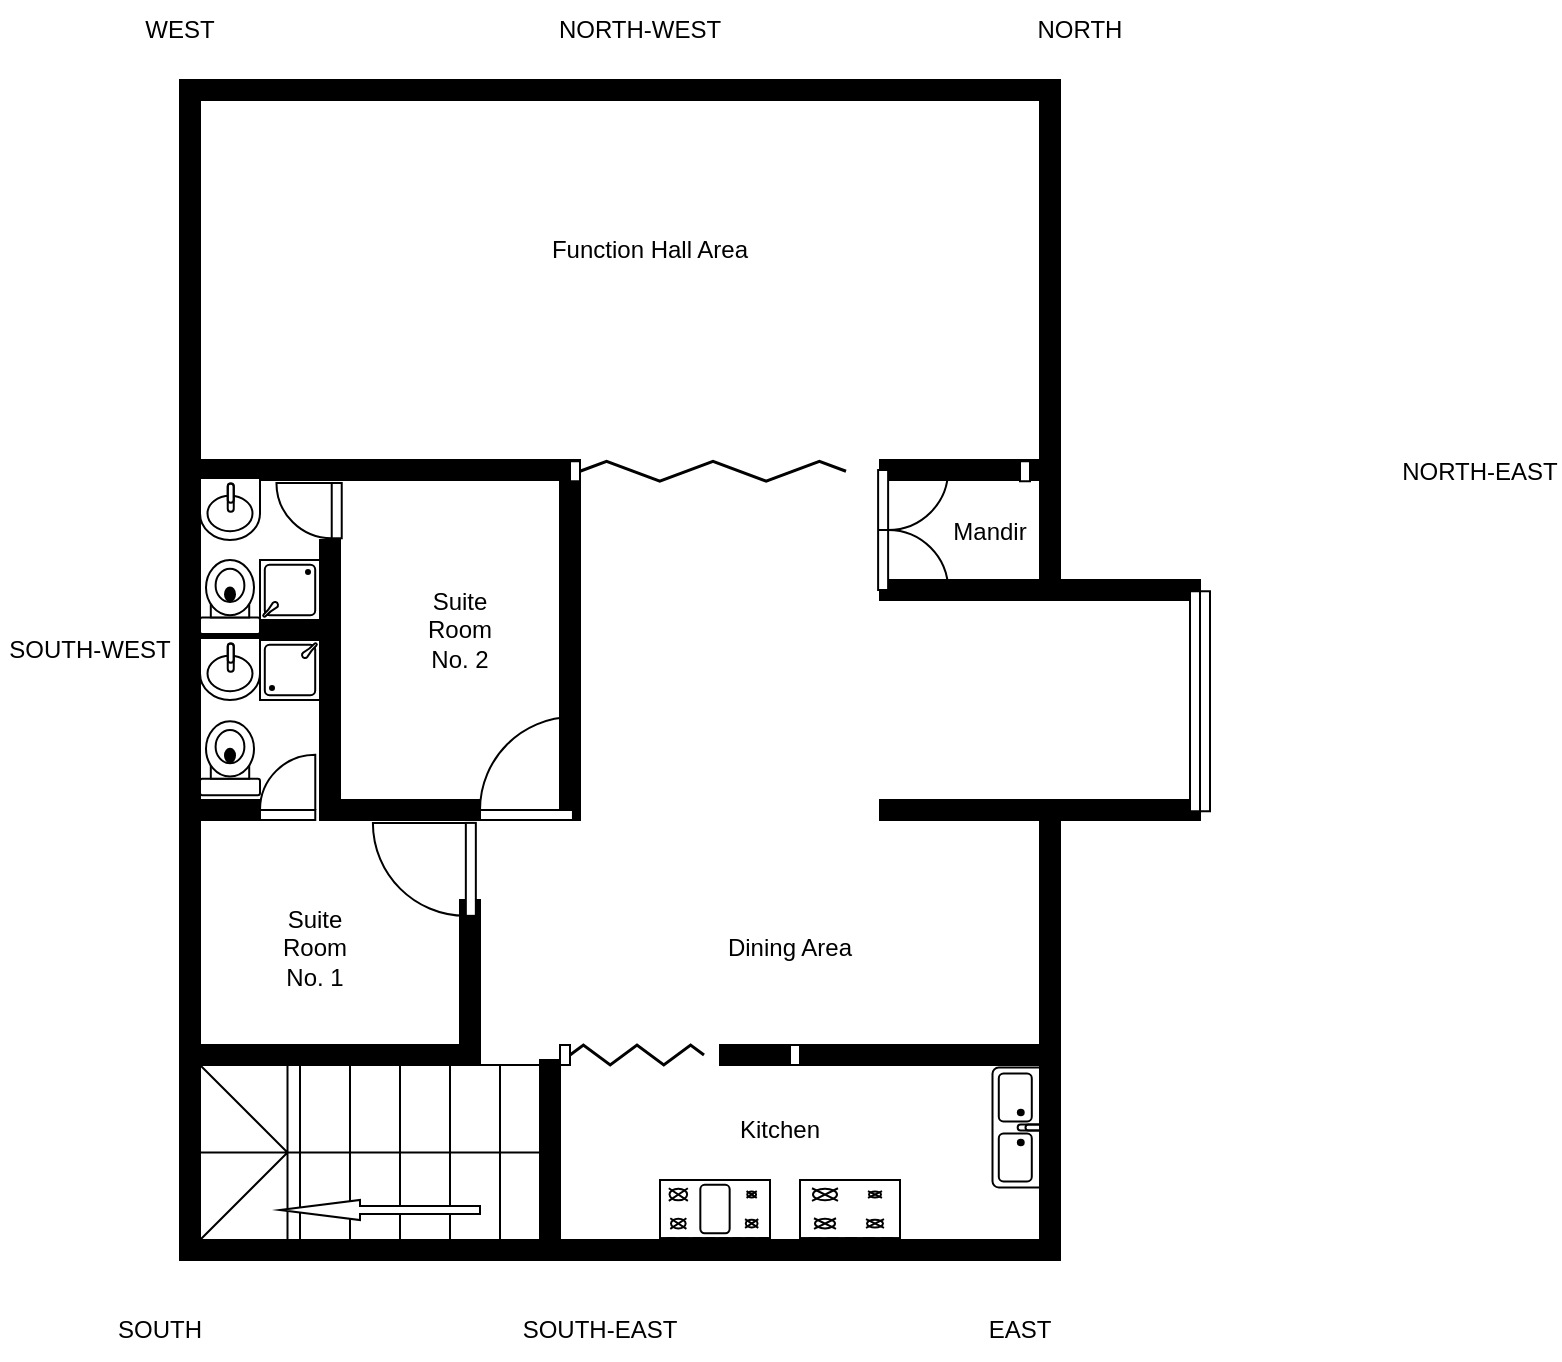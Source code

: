 <mxfile version="24.0.4" type="github">
  <diagram name="Page-1" id="MxFsTh5EfBBZG-4ZZ3Ez">
    <mxGraphModel dx="1434" dy="746" grid="1" gridSize="10" guides="1" tooltips="1" connect="1" arrows="1" fold="1" page="1" pageScale="1" pageWidth="850" pageHeight="1100" math="0" shadow="0">
      <root>
        <mxCell id="0" />
        <mxCell id="1" parent="0" />
        <mxCell id="P2xLhk2kLivvHlx-UTb--2" value="SOUTH" style="text;html=1;align=center;verticalAlign=middle;whiteSpace=wrap;rounded=0;" vertex="1" parent="1">
          <mxGeometry x="50" y="730" width="60" height="30" as="geometry" />
        </mxCell>
        <mxCell id="P2xLhk2kLivvHlx-UTb--4" value="EAST" style="text;html=1;align=center;verticalAlign=middle;whiteSpace=wrap;rounded=0;" vertex="1" parent="1">
          <mxGeometry x="480" y="730" width="60" height="30" as="geometry" />
        </mxCell>
        <mxCell id="P2xLhk2kLivvHlx-UTb--5" value="WEST" style="text;html=1;align=center;verticalAlign=middle;whiteSpace=wrap;rounded=0;" vertex="1" parent="1">
          <mxGeometry x="60" y="80" width="60" height="30" as="geometry" />
        </mxCell>
        <mxCell id="P2xLhk2kLivvHlx-UTb--6" value="NORTH" style="text;html=1;align=center;verticalAlign=middle;whiteSpace=wrap;rounded=0;" vertex="1" parent="1">
          <mxGeometry x="510" y="80" width="60" height="30" as="geometry" />
        </mxCell>
        <mxCell id="P2xLhk2kLivvHlx-UTb--7" value="SOUTH-EAST" style="text;html=1;align=center;verticalAlign=middle;whiteSpace=wrap;rounded=0;" vertex="1" parent="1">
          <mxGeometry x="255" y="730" width="90" height="30" as="geometry" />
        </mxCell>
        <mxCell id="P2xLhk2kLivvHlx-UTb--8" value="NORTH-EAST" style="text;html=1;align=center;verticalAlign=middle;whiteSpace=wrap;rounded=0;" vertex="1" parent="1">
          <mxGeometry x="700" y="300.94" width="80" height="30" as="geometry" />
        </mxCell>
        <mxCell id="P2xLhk2kLivvHlx-UTb--9" value="SOUTH-WEST" style="text;html=1;align=center;verticalAlign=middle;whiteSpace=wrap;rounded=0;" vertex="1" parent="1">
          <mxGeometry y="390" width="90" height="30" as="geometry" />
        </mxCell>
        <mxCell id="P2xLhk2kLivvHlx-UTb--10" value="NORTH-WEST" style="text;html=1;align=center;verticalAlign=middle;whiteSpace=wrap;rounded=0;" vertex="1" parent="1">
          <mxGeometry x="270" y="80" width="100" height="30" as="geometry" />
        </mxCell>
        <mxCell id="P2xLhk2kLivvHlx-UTb--14" value="" style="verticalLabelPosition=bottom;html=1;verticalAlign=top;align=center;shape=mxgraph.floorplan.stairsRest;rotation=-180;" vertex="1" parent="1">
          <mxGeometry x="100" y="612.5" width="175" height="87.5" as="geometry" />
        </mxCell>
        <mxCell id="P2xLhk2kLivvHlx-UTb--17" value="" style="verticalLabelPosition=bottom;html=1;verticalAlign=top;align=center;shape=mxgraph.floorplan.wall;fillColor=strokeColor;" vertex="1" parent="1">
          <mxGeometry x="440" y="370" width="80" height="10" as="geometry" />
        </mxCell>
        <mxCell id="P2xLhk2kLivvHlx-UTb--23" value="" style="verticalLabelPosition=bottom;html=1;verticalAlign=top;align=center;shape=mxgraph.floorplan.wall;fillColor=strokeColor;direction=south;" vertex="1" parent="1">
          <mxGeometry x="160" y="350" width="10" height="130" as="geometry" />
        </mxCell>
        <mxCell id="P2xLhk2kLivvHlx-UTb--24" value="" style="verticalLabelPosition=bottom;html=1;verticalAlign=top;align=center;shape=mxgraph.floorplan.wall;fillColor=strokeColor;direction=south;" vertex="1" parent="1">
          <mxGeometry x="270" y="610" width="10" height="90" as="geometry" />
        </mxCell>
        <mxCell id="P2xLhk2kLivvHlx-UTb--25" value="" style="verticalLabelPosition=bottom;html=1;verticalAlign=top;align=center;shape=mxgraph.floorplan.wall;fillColor=strokeColor;" vertex="1" parent="1">
          <mxGeometry x="360" y="602.5" width="165" height="10" as="geometry" />
        </mxCell>
        <mxCell id="P2xLhk2kLivvHlx-UTb--26" value="" style="verticalLabelPosition=bottom;html=1;verticalAlign=top;align=center;shape=mxgraph.floorplan.wall;fillColor=strokeColor;" vertex="1" parent="1">
          <mxGeometry x="100" y="602.5" width="140" height="10" as="geometry" />
        </mxCell>
        <mxCell id="P2xLhk2kLivvHlx-UTb--27" value="" style="verticalLabelPosition=bottom;html=1;verticalAlign=top;align=center;shape=mxgraph.floorplan.wall;fillColor=strokeColor;" vertex="1" parent="1">
          <mxGeometry x="100" y="480" width="30" height="10" as="geometry" />
        </mxCell>
        <mxCell id="P2xLhk2kLivvHlx-UTb--28" value="" style="verticalLabelPosition=bottom;html=1;verticalAlign=top;align=center;shape=mxgraph.floorplan.wall;fillColor=strokeColor;direction=south;" vertex="1" parent="1">
          <mxGeometry x="230" y="530" width="10" height="72.5" as="geometry" />
        </mxCell>
        <mxCell id="P2xLhk2kLivvHlx-UTb--29" value="" style="verticalLabelPosition=bottom;html=1;verticalAlign=top;align=center;shape=mxgraph.floorplan.wall;fillColor=strokeColor;" vertex="1" parent="1">
          <mxGeometry x="440" y="480" width="80" height="10" as="geometry" />
        </mxCell>
        <mxCell id="P2xLhk2kLivvHlx-UTb--30" value="" style="verticalLabelPosition=bottom;html=1;verticalAlign=top;align=center;shape=mxgraph.floorplan.doorAccordion;dx=0.6;" vertex="1" parent="1">
          <mxGeometry x="280" y="602.5" width="120" height="10" as="geometry" />
        </mxCell>
        <mxCell id="P2xLhk2kLivvHlx-UTb--31" value="" style="verticalLabelPosition=bottom;html=1;verticalAlign=top;align=center;shape=mxgraph.floorplan.wall;fillColor=strokeColor;direction=south;" vertex="1" parent="1">
          <mxGeometry x="90" y="120" width="10" height="590" as="geometry" />
        </mxCell>
        <mxCell id="P2xLhk2kLivvHlx-UTb--32" value="" style="verticalLabelPosition=bottom;html=1;verticalAlign=top;align=center;shape=mxgraph.floorplan.wall;fillColor=strokeColor;direction=south;" vertex="1" parent="1">
          <mxGeometry x="520" y="120" width="10" height="260" as="geometry" />
        </mxCell>
        <mxCell id="P2xLhk2kLivvHlx-UTb--33" value="" style="verticalLabelPosition=bottom;html=1;verticalAlign=top;align=center;shape=mxgraph.floorplan.wall;fillColor=strokeColor;" vertex="1" parent="1">
          <mxGeometry x="100" y="120" width="420" height="10" as="geometry" />
        </mxCell>
        <mxCell id="P2xLhk2kLivvHlx-UTb--34" value="" style="verticalLabelPosition=bottom;html=1;verticalAlign=top;align=center;shape=mxgraph.floorplan.wall;fillColor=strokeColor;" vertex="1" parent="1">
          <mxGeometry x="270" y="700" width="260" height="10" as="geometry" />
        </mxCell>
        <mxCell id="P2xLhk2kLivvHlx-UTb--35" value="" style="verticalLabelPosition=bottom;html=1;verticalAlign=top;align=center;shape=mxgraph.floorplan.wall;fillColor=strokeColor;" vertex="1" parent="1">
          <mxGeometry x="90" y="700" width="190" height="10" as="geometry" />
        </mxCell>
        <mxCell id="P2xLhk2kLivvHlx-UTb--36" value="" style="verticalLabelPosition=bottom;html=1;verticalAlign=top;align=center;shape=mxgraph.floorplan.wall;fillColor=strokeColor;" vertex="1" parent="1">
          <mxGeometry x="90" y="390" width="80" height="10" as="geometry" />
        </mxCell>
        <mxCell id="P2xLhk2kLivvHlx-UTb--37" value="" style="verticalLabelPosition=bottom;html=1;verticalAlign=top;align=center;shape=mxgraph.floorplan.wall;fillColor=strokeColor;" vertex="1" parent="1">
          <mxGeometry x="100" y="310" width="190" height="10" as="geometry" />
        </mxCell>
        <mxCell id="P2xLhk2kLivvHlx-UTb--38" value="" style="verticalLabelPosition=bottom;html=1;verticalAlign=top;align=center;shape=mxgraph.floorplan.wall;fillColor=strokeColor;direction=south;" vertex="1" parent="1">
          <mxGeometry x="280" y="320" width="10" height="170" as="geometry" />
        </mxCell>
        <mxCell id="P2xLhk2kLivvHlx-UTb--39" value="" style="verticalLabelPosition=bottom;html=1;verticalAlign=top;align=center;shape=mxgraph.floorplan.wall;fillColor=strokeColor;" vertex="1" parent="1">
          <mxGeometry x="160" y="480" width="80" height="10" as="geometry" />
        </mxCell>
        <mxCell id="P2xLhk2kLivvHlx-UTb--41" value="" style="verticalLabelPosition=bottom;html=1;verticalAlign=top;align=center;shape=mxgraph.floorplan.doorLeft;aspect=fixed;rotation=-180;" vertex="1" parent="1">
          <mxGeometry x="240" y="440.63" width="46.47" height="49.37" as="geometry" />
        </mxCell>
        <mxCell id="P2xLhk2kLivvHlx-UTb--42" value="" style="verticalLabelPosition=bottom;html=1;verticalAlign=top;align=center;shape=mxgraph.floorplan.doorLeft;aspect=fixed;rotation=-180;" vertex="1" parent="1">
          <mxGeometry x="130" y="460.63" width="27.64" height="29.37" as="geometry" />
        </mxCell>
        <mxCell id="P2xLhk2kLivvHlx-UTb--43" value="" style="verticalLabelPosition=bottom;html=1;verticalAlign=top;align=center;shape=mxgraph.floorplan.doorLeft;aspect=fixed;rotation=90;" vertex="1" parent="1">
          <mxGeometry x="142.36" y="320.63" width="27.64" height="29.37" as="geometry" />
        </mxCell>
        <mxCell id="P2xLhk2kLivvHlx-UTb--44" value="" style="verticalLabelPosition=bottom;html=1;verticalAlign=top;align=center;shape=mxgraph.floorplan.doorLeft;aspect=fixed;rotation=90;" vertex="1" parent="1">
          <mxGeometry x="190.0" y="490" width="46.47" height="49.37" as="geometry" />
        </mxCell>
        <mxCell id="P2xLhk2kLivvHlx-UTb--45" value="" style="verticalLabelPosition=bottom;html=1;verticalAlign=top;align=center;shape=mxgraph.floorplan.wall;fillColor=strokeColor;" vertex="1" parent="1">
          <mxGeometry x="440" y="310" width="85" height="10" as="geometry" />
        </mxCell>
        <mxCell id="P2xLhk2kLivvHlx-UTb--47" value="" style="verticalLabelPosition=bottom;html=1;verticalAlign=top;align=center;shape=mxgraph.floorplan.wall;fillColor=strokeColor;" vertex="1" parent="1">
          <mxGeometry x="525" y="480" width="75" height="10" as="geometry" />
        </mxCell>
        <mxCell id="P2xLhk2kLivvHlx-UTb--48" value="" style="verticalLabelPosition=bottom;html=1;verticalAlign=top;align=center;shape=mxgraph.floorplan.wall;fillColor=strokeColor;" vertex="1" parent="1">
          <mxGeometry x="530" y="370" width="70" height="10" as="geometry" />
        </mxCell>
        <mxCell id="P2xLhk2kLivvHlx-UTb--50" value="" style="verticalLabelPosition=bottom;html=1;verticalAlign=top;align=center;shape=mxgraph.floorplan.doorDouble;aspect=fixed;rotation=-90;" vertex="1" parent="1">
          <mxGeometry x="425" y="329.06" width="60" height="31.88" as="geometry" />
        </mxCell>
        <mxCell id="P2xLhk2kLivvHlx-UTb--51" value="" style="verticalLabelPosition=bottom;html=1;verticalAlign=top;align=center;shape=mxgraph.floorplan.toilet;rotation=-180;" vertex="1" parent="1">
          <mxGeometry x="100" y="440.63" width="30" height="37" as="geometry" />
        </mxCell>
        <mxCell id="P2xLhk2kLivvHlx-UTb--52" value="" style="verticalLabelPosition=bottom;html=1;verticalAlign=top;align=center;shape=mxgraph.floorplan.sink_1;" vertex="1" parent="1">
          <mxGeometry x="100" y="399.06" width="30" height="30.94" as="geometry" />
        </mxCell>
        <mxCell id="P2xLhk2kLivvHlx-UTb--56" value="" style="verticalLabelPosition=bottom;html=1;verticalAlign=top;align=center;shape=mxgraph.floorplan.shower2;rotation=0;" vertex="1" parent="1">
          <mxGeometry x="130" y="400" width="30" height="30" as="geometry" />
        </mxCell>
        <mxCell id="P2xLhk2kLivvHlx-UTb--57" value="" style="verticalLabelPosition=bottom;html=1;verticalAlign=top;align=center;shape=mxgraph.floorplan.toilet;rotation=-180;" vertex="1" parent="1">
          <mxGeometry x="100" y="360" width="30" height="37" as="geometry" />
        </mxCell>
        <mxCell id="P2xLhk2kLivvHlx-UTb--58" value="" style="verticalLabelPosition=bottom;html=1;verticalAlign=top;align=center;shape=mxgraph.floorplan.sink_1;" vertex="1" parent="1">
          <mxGeometry x="100" y="319.06" width="30" height="30.94" as="geometry" />
        </mxCell>
        <mxCell id="P2xLhk2kLivvHlx-UTb--59" value="" style="verticalLabelPosition=bottom;html=1;verticalAlign=top;align=center;shape=mxgraph.floorplan.shower2;rotation=-180;" vertex="1" parent="1">
          <mxGeometry x="130" y="360" width="30" height="30" as="geometry" />
        </mxCell>
        <mxCell id="P2xLhk2kLivvHlx-UTb--60" value="" style="verticalLabelPosition=bottom;html=1;verticalAlign=top;align=center;shape=mxgraph.floorplan.doorAccordion;dx=0.6;" vertex="1" parent="1">
          <mxGeometry x="285" y="310.63" width="230" height="10" as="geometry" />
        </mxCell>
        <mxCell id="P2xLhk2kLivvHlx-UTb--61" value="" style="verticalLabelPosition=bottom;html=1;verticalAlign=top;align=center;shape=mxgraph.floorplan.sink_double2;rotation=90;" vertex="1" parent="1">
          <mxGeometry x="480" y="630" width="60" height="27.5" as="geometry" />
        </mxCell>
        <mxCell id="P2xLhk2kLivvHlx-UTb--62" value="" style="verticalLabelPosition=bottom;html=1;verticalAlign=top;align=center;shape=mxgraph.floorplan.range_1;" vertex="1" parent="1">
          <mxGeometry x="400" y="670" width="50" height="30" as="geometry" />
        </mxCell>
        <mxCell id="P2xLhk2kLivvHlx-UTb--63" value="" style="verticalLabelPosition=bottom;html=1;verticalAlign=top;align=center;shape=mxgraph.floorplan.range_2;" vertex="1" parent="1">
          <mxGeometry x="330" y="670" width="55" height="30" as="geometry" />
        </mxCell>
        <mxCell id="P2xLhk2kLivvHlx-UTb--64" value="" style="html=1;shadow=0;dashed=0;align=center;verticalAlign=middle;shape=mxgraph.arrows2.arrow;dy=0.6;dx=40;flipH=1;notch=0;" vertex="1" parent="1">
          <mxGeometry x="140" y="680" width="100" height="10" as="geometry" />
        </mxCell>
        <mxCell id="P2xLhk2kLivvHlx-UTb--65" value="Suite Room No. 1" style="text;html=1;align=center;verticalAlign=middle;whiteSpace=wrap;rounded=0;" vertex="1" parent="1">
          <mxGeometry x="135" y="539" width="45" height="30" as="geometry" />
        </mxCell>
        <mxCell id="P2xLhk2kLivvHlx-UTb--66" value="Suite Room No. 2" style="text;html=1;align=center;verticalAlign=middle;whiteSpace=wrap;rounded=0;" vertex="1" parent="1">
          <mxGeometry x="210" y="380" width="40" height="30" as="geometry" />
        </mxCell>
        <mxCell id="P2xLhk2kLivvHlx-UTb--67" value="Dining Area" style="text;html=1;align=center;verticalAlign=middle;whiteSpace=wrap;rounded=0;" vertex="1" parent="1">
          <mxGeometry x="330" y="539.37" width="130" height="30" as="geometry" />
        </mxCell>
        <mxCell id="P2xLhk2kLivvHlx-UTb--68" value="Function Hall Area" style="text;html=1;align=center;verticalAlign=middle;whiteSpace=wrap;rounded=0;" vertex="1" parent="1">
          <mxGeometry x="255" y="190" width="140" height="30" as="geometry" />
        </mxCell>
        <mxCell id="P2xLhk2kLivvHlx-UTb--69" value="Kitchen" style="text;html=1;align=center;verticalAlign=middle;whiteSpace=wrap;rounded=0;" vertex="1" parent="1">
          <mxGeometry x="360" y="630" width="60" height="30" as="geometry" />
        </mxCell>
        <mxCell id="P2xLhk2kLivvHlx-UTb--70" value="Mandir" style="text;html=1;align=center;verticalAlign=middle;whiteSpace=wrap;rounded=0;" vertex="1" parent="1">
          <mxGeometry x="465" y="330.94" width="60" height="30" as="geometry" />
        </mxCell>
        <mxCell id="P2xLhk2kLivvHlx-UTb--71" value="" style="verticalLabelPosition=bottom;html=1;verticalAlign=top;align=center;shape=mxgraph.floorplan.wall;fillColor=strokeColor;direction=south;" vertex="1" parent="1">
          <mxGeometry x="520" y="480" width="10" height="230" as="geometry" />
        </mxCell>
        <mxCell id="P2xLhk2kLivvHlx-UTb--73" value="" style="verticalLabelPosition=bottom;html=1;verticalAlign=top;align=center;shape=mxgraph.floorplan.window;rotation=90;" vertex="1" parent="1">
          <mxGeometry x="545" y="425.63" width="110" height="10" as="geometry" />
        </mxCell>
      </root>
    </mxGraphModel>
  </diagram>
</mxfile>
